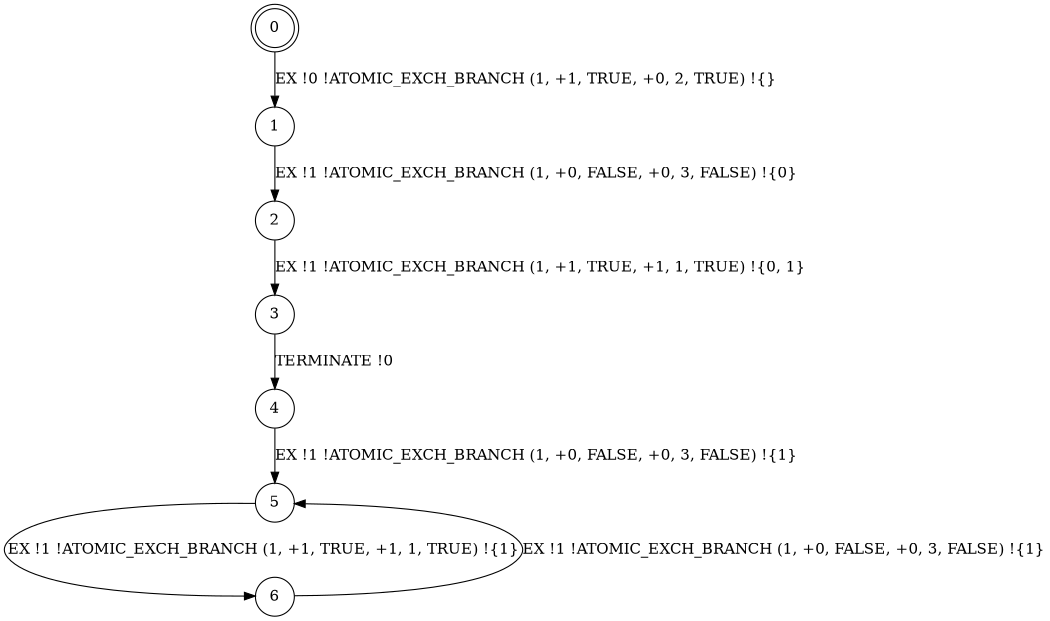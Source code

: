digraph BCG {
size = "7, 10.5";
center = TRUE;
node [shape = circle];
0 [peripheries = 2];
0 -> 1 [label = "EX !0 !ATOMIC_EXCH_BRANCH (1, +1, TRUE, +0, 2, TRUE) !{}"];
1 -> 2 [label = "EX !1 !ATOMIC_EXCH_BRANCH (1, +0, FALSE, +0, 3, FALSE) !{0}"];
2 -> 3 [label = "EX !1 !ATOMIC_EXCH_BRANCH (1, +1, TRUE, +1, 1, TRUE) !{0, 1}"];
3 -> 4 [label = "TERMINATE !0"];
4 -> 5 [label = "EX !1 !ATOMIC_EXCH_BRANCH (1, +0, FALSE, +0, 3, FALSE) !{1}"];
5 -> 6 [label = "EX !1 !ATOMIC_EXCH_BRANCH (1, +1, TRUE, +1, 1, TRUE) !{1}"];
6 -> 5 [label = "EX !1 !ATOMIC_EXCH_BRANCH (1, +0, FALSE, +0, 3, FALSE) !{1}"];
}
